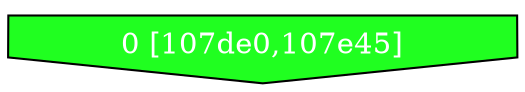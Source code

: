 diGraph libnss3{
	libnss3_0  [style=filled fillcolor="#20FF20" fontcolor="#ffffff" shape=invhouse label="0 [107de0,107e45]"]


}